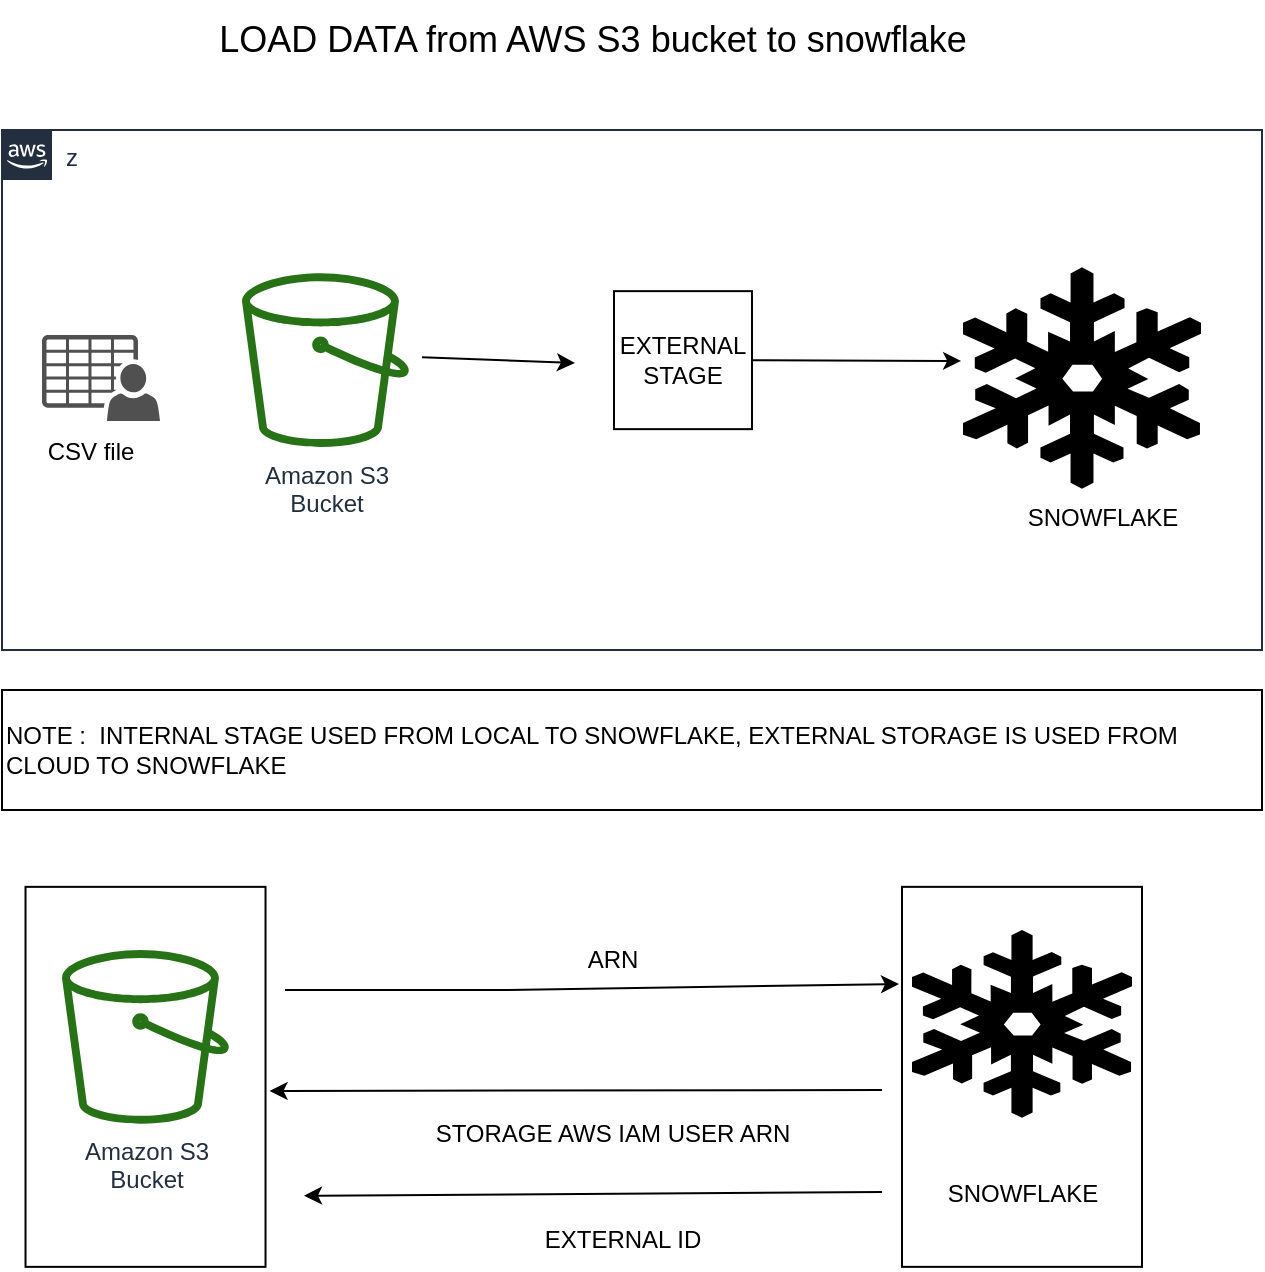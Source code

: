 <mxfile version="26.2.4">
  <diagram id="Ht1M8jgEwFfnCIfOTk4-" name="Page-1">
    <mxGraphModel dx="466" dy="1613" grid="1" gridSize="10" guides="1" tooltips="1" connect="1" arrows="1" fold="1" page="1" pageScale="1" pageWidth="1169" pageHeight="827" math="0" shadow="0">
      <root>
        <mxCell id="0" />
        <mxCell id="1" parent="0" />
        <mxCell id="UEzPUAAOIrF-is8g5C7q-175" value="z" style="points=[[0,0],[0.25,0],[0.5,0],[0.75,0],[1,0],[1,0.25],[1,0.5],[1,0.75],[1,1],[0.75,1],[0.5,1],[0.25,1],[0,1],[0,0.75],[0,0.5],[0,0.25]];outlineConnect=0;gradientColor=none;html=1;whiteSpace=wrap;fontSize=12;fontStyle=0;shape=mxgraph.aws4.group;grIcon=mxgraph.aws4.group_aws_cloud_alt;strokeColor=#232F3E;fillColor=none;verticalAlign=top;align=left;spacingLeft=30;fontColor=#232F3E;dashed=0;labelBackgroundColor=#ffffff;container=1;pointerEvents=0;collapsible=0;recursiveResize=0;" parent="1" vertex="1">
          <mxGeometry x="210" y="-710" width="630" height="260" as="geometry" />
        </mxCell>
        <mxCell id="NJIYClfB9Od_o8uXMgCy-2" value="" style="shape=mxgraph.signs.nature.snowflake;html=1;pointerEvents=1;fillColor=#000000;strokeColor=none;verticalLabelPosition=bottom;verticalAlign=top;align=center;" vertex="1" parent="UEzPUAAOIrF-is8g5C7q-175">
          <mxGeometry x="480.5" y="68.63" width="119" height="110.75" as="geometry" />
        </mxCell>
        <mxCell id="NJIYClfB9Od_o8uXMgCy-4" value="&lt;div&gt;EXTERNAL &lt;br&gt;&lt;/div&gt;&lt;div&gt;STAGE&lt;/div&gt;" style="whiteSpace=wrap;html=1;aspect=fixed;" vertex="1" parent="UEzPUAAOIrF-is8g5C7q-175">
          <mxGeometry x="306" y="80.57" width="69" height="69" as="geometry" />
        </mxCell>
        <mxCell id="NJIYClfB9Od_o8uXMgCy-9" value="SNOWFLAKE " style="text;html=1;align=center;verticalAlign=middle;resizable=0;points=[];autosize=1;strokeColor=none;fillColor=none;" vertex="1" parent="UEzPUAAOIrF-is8g5C7q-175">
          <mxGeometry x="499.5" y="179.38" width="100" height="30" as="geometry" />
        </mxCell>
        <mxCell id="UEzPUAAOIrF-is8g5C7q-177" value="Amazon S3&lt;br&gt;Bucket&lt;br&gt;" style="outlineConnect=0;fontColor=#232F3E;gradientColor=none;fillColor=#277116;strokeColor=none;dashed=0;verticalLabelPosition=bottom;verticalAlign=top;align=center;html=1;fontSize=12;fontStyle=0;aspect=fixed;pointerEvents=1;shape=mxgraph.aws4.bucket;labelBackgroundColor=#ffffff;" parent="UEzPUAAOIrF-is8g5C7q-175" vertex="1">
          <mxGeometry x="120" y="71.64" width="83.52" height="86.86" as="geometry" />
        </mxCell>
        <mxCell id="NJIYClfB9Od_o8uXMgCy-15" value="" style="endArrow=classic;html=1;rounded=0;" edge="1" parent="UEzPUAAOIrF-is8g5C7q-175">
          <mxGeometry width="50" height="50" relative="1" as="geometry">
            <mxPoint x="210.002" y="113.634" as="sourcePoint" />
            <mxPoint x="286.49" y="116.5" as="targetPoint" />
            <Array as="points" />
          </mxGeometry>
        </mxCell>
        <mxCell id="NJIYClfB9Od_o8uXMgCy-16" value="" style="endArrow=classic;html=1;rounded=0;exitX=1;exitY=0.5;exitDx=0;exitDy=0;entryX=-0.008;entryY=0.423;entryDx=0;entryDy=0;entryPerimeter=0;" edge="1" parent="UEzPUAAOIrF-is8g5C7q-175" source="NJIYClfB9Od_o8uXMgCy-4" target="NJIYClfB9Od_o8uXMgCy-2">
          <mxGeometry width="50" height="50" relative="1" as="geometry">
            <mxPoint x="375" y="116.63" as="sourcePoint" />
            <mxPoint x="470" y="120.5" as="targetPoint" />
            <Array as="points" />
          </mxGeometry>
        </mxCell>
        <mxCell id="NJIYClfB9Od_o8uXMgCy-17" value="" style="sketch=0;pointerEvents=1;shadow=0;dashed=0;html=1;strokeColor=none;fillColor=#505050;labelPosition=center;verticalLabelPosition=bottom;verticalAlign=top;outlineConnect=0;align=center;shape=mxgraph.office.users.csv_file;" vertex="1" parent="UEzPUAAOIrF-is8g5C7q-175">
          <mxGeometry x="20" y="102.5" width="59" height="43" as="geometry" />
        </mxCell>
        <mxCell id="NJIYClfB9Od_o8uXMgCy-18" value="CSV file " style="text;html=1;align=center;verticalAlign=middle;resizable=0;points=[];autosize=1;strokeColor=none;fillColor=none;" vertex="1" parent="UEzPUAAOIrF-is8g5C7q-175">
          <mxGeometry x="9" y="145.5" width="70" height="30" as="geometry" />
        </mxCell>
        <mxCell id="NJIYClfB9Od_o8uXMgCy-19" value="&lt;font style=&quot;font-size: 18px;&quot;&gt;LOAD DATA from AWS S3 bucket to snowflake &lt;/font&gt;" style="text;html=1;align=center;verticalAlign=middle;resizable=0;points=[];autosize=1;strokeColor=none;fillColor=none;" vertex="1" parent="1">
          <mxGeometry x="305" y="-775" width="400" height="40" as="geometry" />
        </mxCell>
        <mxCell id="NJIYClfB9Od_o8uXMgCy-21" value="" style="rounded=0;whiteSpace=wrap;html=1;" vertex="1" parent="1">
          <mxGeometry x="221.76" y="-331.57" width="120" height="190" as="geometry" />
        </mxCell>
        <mxCell id="NJIYClfB9Od_o8uXMgCy-23" value="Amazon S3&lt;br&gt;Bucket&lt;br&gt;" style="outlineConnect=0;fontColor=#232F3E;gradientColor=none;fillColor=#277116;strokeColor=none;dashed=0;verticalLabelPosition=bottom;verticalAlign=top;align=center;html=1;fontSize=12;fontStyle=0;aspect=fixed;pointerEvents=1;shape=mxgraph.aws4.bucket;labelBackgroundColor=#ffffff;" vertex="1" parent="1">
          <mxGeometry x="240" y="-300" width="83.52" height="86.86" as="geometry" />
        </mxCell>
        <mxCell id="NJIYClfB9Od_o8uXMgCy-25" value="" style="rounded=0;whiteSpace=wrap;html=1;" vertex="1" parent="1">
          <mxGeometry x="660" y="-331.57" width="120" height="190" as="geometry" />
        </mxCell>
        <mxCell id="NJIYClfB9Od_o8uXMgCy-26" value="" style="shape=mxgraph.signs.nature.snowflake;html=1;pointerEvents=1;fillColor=#000000;strokeColor=none;verticalLabelPosition=bottom;verticalAlign=top;align=center;" vertex="1" parent="1">
          <mxGeometry x="665" y="-310" width="110" height="93.89" as="geometry" />
        </mxCell>
        <mxCell id="NJIYClfB9Od_o8uXMgCy-27" value="SNOWFLAKE " style="text;html=1;align=center;verticalAlign=middle;resizable=0;points=[];autosize=1;strokeColor=none;fillColor=none;" vertex="1" parent="1">
          <mxGeometry x="670" y="-193.14" width="100" height="30" as="geometry" />
        </mxCell>
        <mxCell id="NJIYClfB9Od_o8uXMgCy-29" value="" style="endArrow=classic;html=1;rounded=0;" edge="1" parent="1">
          <mxGeometry relative="1" as="geometry">
            <mxPoint x="351.5" y="-280" as="sourcePoint" />
            <mxPoint x="658.5" y="-283" as="targetPoint" />
            <Array as="points">
              <mxPoint x="461.5" y="-280" />
            </Array>
          </mxGeometry>
        </mxCell>
        <mxCell id="NJIYClfB9Od_o8uXMgCy-31" value="ARN" style="text;html=1;align=center;verticalAlign=middle;resizable=0;points=[];autosize=1;strokeColor=none;fillColor=none;" vertex="1" parent="1">
          <mxGeometry x="490" y="-310" width="50" height="30" as="geometry" />
        </mxCell>
        <mxCell id="NJIYClfB9Od_o8uXMgCy-32" value="" style="endArrow=classic;html=1;rounded=0;entryX=1.017;entryY=0.537;entryDx=0;entryDy=0;entryPerimeter=0;" edge="1" parent="1" target="NJIYClfB9Od_o8uXMgCy-21">
          <mxGeometry relative="1" as="geometry">
            <mxPoint x="650" y="-230" as="sourcePoint" />
            <mxPoint x="575" y="-230" as="targetPoint" />
          </mxGeometry>
        </mxCell>
        <mxCell id="NJIYClfB9Od_o8uXMgCy-35" value="STORAGE AWS IAM USER ARN" style="text;html=1;align=center;verticalAlign=middle;resizable=0;points=[];autosize=1;strokeColor=none;fillColor=none;" vertex="1" parent="1">
          <mxGeometry x="415" y="-223.14" width="200" height="30" as="geometry" />
        </mxCell>
        <mxCell id="NJIYClfB9Od_o8uXMgCy-36" value="" style="endArrow=classic;html=1;rounded=0;entryX=1.017;entryY=0.537;entryDx=0;entryDy=0;entryPerimeter=0;" edge="1" parent="1">
          <mxGeometry relative="1" as="geometry">
            <mxPoint x="650" y="-179" as="sourcePoint" />
            <mxPoint x="361" y="-177.14" as="targetPoint" />
          </mxGeometry>
        </mxCell>
        <mxCell id="NJIYClfB9Od_o8uXMgCy-37" value="EXTERNAL ID " style="text;html=1;align=center;verticalAlign=middle;resizable=0;points=[];autosize=1;strokeColor=none;fillColor=none;" vertex="1" parent="1">
          <mxGeometry x="470" y="-170" width="100" height="30" as="geometry" />
        </mxCell>
        <mxCell id="NJIYClfB9Od_o8uXMgCy-40" value="&lt;div align=&quot;left&quot;&gt;NOTE :&amp;nbsp; INTERNAL STAGE USED FROM LOCAL TO SNOWFLAKE, EXTERNAL STORAGE IS USED FROM CLOUD TO SNOWFLAKE &lt;/div&gt;" style="rounded=0;whiteSpace=wrap;html=1;align=left;" vertex="1" parent="1">
          <mxGeometry x="210" y="-430" width="630" height="60" as="geometry" />
        </mxCell>
      </root>
    </mxGraphModel>
  </diagram>
</mxfile>
